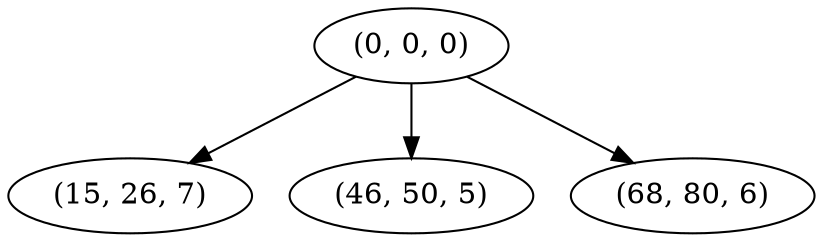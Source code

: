 digraph tree {
    "(0, 0, 0)";
    "(15, 26, 7)";
    "(46, 50, 5)";
    "(68, 80, 6)";
    "(0, 0, 0)" -> "(15, 26, 7)";
    "(0, 0, 0)" -> "(46, 50, 5)";
    "(0, 0, 0)" -> "(68, 80, 6)";
}
